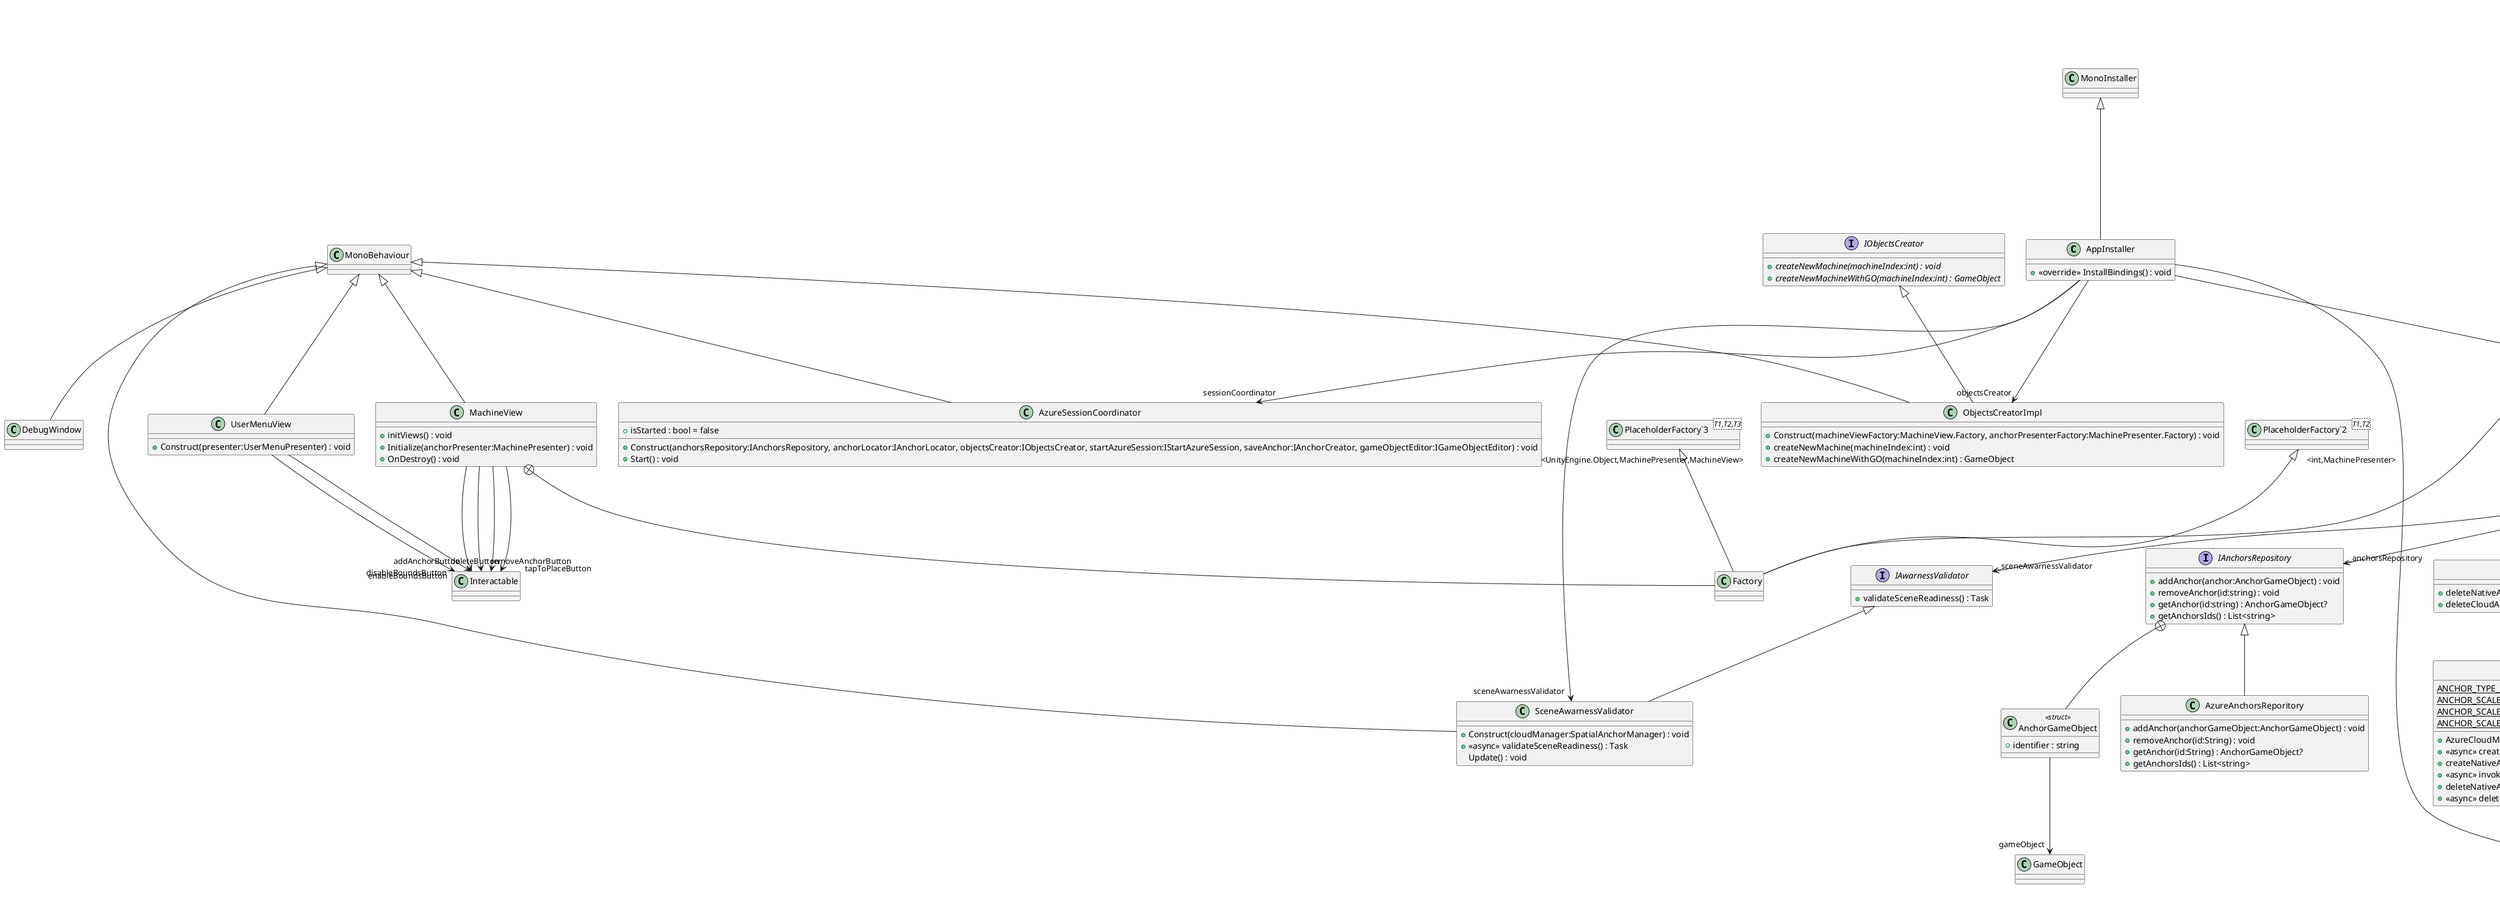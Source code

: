 @startuml
class AppInstaller {
    + <<override>> InstallBindings() : void
}
MonoInstaller <|-- AppInstaller
AppInstaller --> "sessionCoordinator" AzureSessionCoordinator
AppInstaller --> "addAnchorUseCase" AddAnchorUseCase
AppInstaller --> "cloudManager" SpatialAnchorManager
AppInstaller --> "objectsCreator" ObjectsCreatorImpl
AppInstaller --> "sceneAwarnessValidator" SceneAwarnessValidator
class MachineView {
    + initViews() : void
    + Initialize(anchorPresenter:MachinePresenter) : void
    + OnDestroy() : void
}
class MachineViewFactory {
    + MachineViewFactory(container:DiContainer)
    + Create(prefab:Object) : MachinePresenter
    + Create(prefab:Object, presenter:MachinePresenter) : MachineView
}
class Factory {
}
class "IFactory`3"<T1,T2,T3> {
}
class "PlaceholderFactory`3"<T1,T2,T3> {
}
MonoBehaviour <|-- MachineView
MachineView --> "addAnchorButton" Interactable
MachineView --> "removeAnchorButton" Interactable
MachineView --> "tapToPlaceButton" Interactable
MachineView --> "deleteButton" Interactable
"IFactory`3" "<UnityEngine.Object,MachinePresenter,MachineView>" <|-- MachineViewFactory
MachineViewFactory --> "_container" DiContainer
MachineView +-- Factory
"PlaceholderFactory`3" "<UnityEngine.Object,MachinePresenter,MachineView>" <|-- Factory
class UserMenuView {
    + Construct(presenter:UserMenuPresenter) : void
}
MonoBehaviour <|-- UserMenuView
UserMenuView --> "enableBoundsButton" Interactable
UserMenuView --> "disableBoundsButton" Interactable
class DebugWindow {
}
MonoBehaviour <|-- DebugWindow
interface IRemoveAnchorUseCase {
    + removeAzureAnchor(theObject:GameObject) : Task
}
class RemoveAnchorUseCase {
    + RemoveAnchorUseCase(anchorsRepository:IAnchorsRepository, anchorRemover:IAnchorRemover, gameObjectEditor:IGameObjectEditor)
    + <<async>> removeAzureAnchor(theObject:GameObject) : Task
}
IRemoveAnchorUseCase <|-- RemoveAnchorUseCase
interface IAddAnchorUseCase {
    + createAzureAnchor(theObject:GameObject, index:int) : Task<bool>
}
class AddAnchorUseCase {
    + AddAnchorUseCase(anchorsRepository:IAnchorsRepository, saveAnchor:IAnchorCreator, sceneAwarnessValidator:IAwarnessValidator, gameObjectEditor:IGameObjectEditor)
    + <<async>> createAzureAnchor(theObject:GameObject, index:int) : Task<bool>
}
IAddAnchorUseCase <|-- AddAnchorUseCase
AddAnchorUseCase --> "_anchorsRepository" IAnchorsRepository
AddAnchorUseCase --> "_saveAnchor" IAnchorCreator
AddAnchorUseCase --> "_sceneAwarnessValidator" IAwarnessValidator
AddAnchorUseCase --> "_gameObjectEditor" IGameObjectEditor
class MachinePresenter {
    +  <<event>> disableTapToPlace : Action 
    +  <<event>> deleteCurrentMachine : Action 
    <<readonly>> _machineIndex : int
    + MachinePresenter(index:int, addAnchorUseCase:IAddAnchorUseCase, removeAnchorUseCase:IRemoveAnchorUseCase, boundsControlProvider:IBoundsControlVisibilityProvider, machineInfoRepository:IMachineInfoRepository)
    + setAnchorCreatedState() : void
    + setAnchorNotCreatedState() : void
    + <<async>> setAnchor(gameObject:GameObject) : Task
    + <<async>> removeAnchor(gameObject:GameObject) : Task
    + delete() : void
    + setTapToPlaceNotStarted() : void
    + onDestroy() : void
}
class State {
    + isAddAnchorVisible : bool = true
    + isTapToPlaceVisible : bool = true
    + isDeleteMachineVisible : bool = true
    + isRemoveAnchorVisible : bool = false
    + areBoundControlsVisible : bool = false
    + machineInfo : MachineInfo? = null
    + State()
    + State(state:State)
}
class "IReadOnlyReactiveProperty`1"<T> {
}
class Factory {
}
class MachineInfo <<struct>> {
    + hallId : int
    + name : string
    + efficiency : int
    + status : string
    + symbol : string
}
class "PlaceholderFactory`2"<T1,T2> {
}
MachinePresenter --> "state<State>" "IReadOnlyReactiveProperty`1"
MachinePresenter --> "_addAnchorUseCase" IAddAnchorUseCase
MachinePresenter --> "_removeAnchorUseCase" IRemoveAnchorUseCase
MachinePresenter --> "_boundsControlProvider" IBoundsControlVisibilityProvider
MachinePresenter --> "_machineInfoRepository" IMachineInfoRepository
MachinePresenter +-- State
MachinePresenter +-- Factory
"PlaceholderFactory`2" "<int,MachinePresenter>" <|-- Factory
State +-- MachineInfo
MachineInfo --> "technicalExaminationDate" DateTime
class UserMenuPresenter {
    + UserMenuPresenter(objectCreator:IObjectsCreator, boundsControlEditor:IBoundsControlVisibilityEditor)
    + enableBoundsControl() : void
    + disableBoundControls() : void
    + createNewMachine(index:int) : void
}
class AzureAnchorsReporitory {
    + addAnchor(anchorGameObject:AnchorGameObject) : void
    + removeAnchor(id:String) : void
    + getAnchor(id:String) : AnchorGameObject?
    + getAnchorsIds() : List<string>
}
IAnchorsRepository <|-- AzureAnchorsReporitory
interface IAnchorsRepository {
    + addAnchor(anchor:AnchorGameObject) : void
    + removeAnchor(id:string) : void
    + getAnchor(id:string) : AnchorGameObject?
    + getAnchorsIds() : List<string>
}
class AnchorGameObject <<struct>> {
    + identifier : string
}
IAnchorsRepository +-- AnchorGameObject
AnchorGameObject --> "gameObject" GameObject
class AzureSessionCoordinator {
    + isStarted : bool = false
    + Construct(anchorsRepository:IAnchorsRepository, anchorLocator:IAnchorLocator, objectsCreator:IObjectsCreator, startAzureSession:IStartAzureSession, saveAnchor:IAnchorCreator, gameObjectEditor:IGameObjectEditor) : void
    + Start() : void
}
MonoBehaviour <|-- AzureSessionCoordinator
interface IGameObjectEditor {
    setName(gameObject:GameObject, name:string) : void
    getName(gameObject:GameObject) : string
    setPose(gameObject:GameObject, pose:Pose, scale:Vector3) : void
}
class GameObjectEditorImpl {
    + getName(gameObject:GameObject) : string
    + setName(gameObject:GameObject, name:string) : void
    + setPose(gameObject:GameObject, pose:Pose, scale:Vector3) : void
}
IGameObjectEditor <|-- GameObjectEditorImpl
interface IMachineInfoRepository {
    + getMachineInfo(index:int) : IReadOnlyReactiveProperty<MachineInfo?>
}
class MachineInfoRepository {
    + MachineInfoRepository()
    + getMachineInfo(index:int) : IReadOnlyReactiveProperty<IMachineInfoRepository.MachineInfo?>
}
class MachineInfo <<struct>> {
    + hallId : int
    + name : string
    + efficiency : int
    + status : string
    + symbol : string
}
IMachineInfoRepository <|-- MachineInfoRepository
IMachineInfoRepository +-- MachineInfo
MachineInfo --> "technicalExaminationDate" DateTime
interface IObjectsCreator {
    + {abstract} createNewMachine(machineIndex:int) : void
    + {abstract} createNewMachineWithGO(machineIndex:int) : GameObject
}
class ObjectsCreatorImpl {
    + Construct(machineViewFactory:MachineView.Factory, anchorPresenterFactory:MachinePresenter.Factory) : void
    + createNewMachine(machineIndex:int) : void
    + createNewMachineWithGO(machineIndex:int) : GameObject
}
MonoBehaviour <|-- ObjectsCreatorImpl
IObjectsCreator <|-- ObjectsCreatorImpl
interface IBoundsControlVisibilityEditor {
    + {abstract} enableBoundsControlVisibility() : void
    + {abstract} disableBoundsControlVisibility() : void
}
interface IBoundsControlVisibilityProvider {
}
class BoundsControlVisibilityRepository {
    + enableBoundsControlVisibility() : void
    + disableBoundsControlVisibility() : void
}
class "IReadOnlyReactiveProperty`1"<T> {
}
IBoundsControlVisibilityProvider --> "isBoundsVisibilityEnabled<bool>" "IReadOnlyReactiveProperty`1"
IBoundsControlVisibilityEditor <|-- BoundsControlVisibilityRepository
IBoundsControlVisibilityProvider <|-- BoundsControlVisibilityRepository
BoundsControlVisibilityRepository --> "isBoundsVisibilityEnabled<bool>" "IReadOnlyReactiveProperty`1"
interface IAwarnessValidator {
    + validateSceneReadiness() : Task
}
class SceneAwarnessValidator {
    + Construct(cloudManager:SpatialAnchorManager) : void
    + <<async>> validateSceneReadiness() : Task
    Update() : void
}
MonoBehaviour <|-- SceneAwarnessValidator
IAwarnessValidator <|-- SceneAwarnessValidator
interface IAnchorLocator {
    +  <<event>> CloudAnchorLocated : CloudAnchorLocated 
    + startLocatingAzureAnchors(idsToFind:string[]) : void
}
class AzureAnchorLocator {
    {static} ANCHOR_TYPE_PROP : string = "ANCHOR_TYPE"
    {static} ANCHOR_SCALE_X : string = "ANCHOR_SCALE_X"
    {static} ANCHOR_SCALE_Y : string = "ANCHOR_SCALE_Y"
    {static} ANCHOR_SCALE_Z : string = "ANCHOR_SCALE_Z"
    + AzureAnchorLocator(cloudManager:SpatialAnchorManager)
    +  <<event>> CloudAnchorLocated : CloudAnchorLocated 
    + startLocatingAzureAnchors(idsToFind:string[]) : void
}
class CloudAnchorLocatedArgs {
    + type : int <<get>>
    + identifier : string <<get>>
    + CloudAnchorLocatedArgs(pose:Pose, type:int, identifier:string, scale:Vector3)
}
IAnchorLocator <|-- AzureAnchorLocator
AzureAnchorLocator --> "_cloudManager" SpatialAnchorManager
IAnchorLocator +-- CloudAnchorLocatedArgs
EventArgs <|-- CloudAnchorLocatedArgs
CloudAnchorLocatedArgs --> "pose" Pose
CloudAnchorLocatedArgs --> "scale" Vector3
interface IStartAzureSession {
    invoke() : Task
}
interface IAnchorRemover {
    + deleteNativeAnchor(anchorGameObject:GameObject) : void
    + deleteCloudAnchor(indetifier:string) : Task
}
class AzureCloudManager {
    {static} ANCHOR_TYPE_PROP : string = "ANCHOR_TYPE"
    {static} ANCHOR_SCALE_X : string = "ANCHOR_SCALE_X"
    {static} ANCHOR_SCALE_Y : string = "ANCHOR_SCALE_Y"
    {static} ANCHOR_SCALE_Z : string = "ANCHOR_SCALE_Z"
    + AzureCloudManager(cloudManager:SpatialAnchorManager)
    + <<async>> createCloudAnchor(gameObject:GameObject, propIndex:int) : Task<IAnchorCreator.Result>
    + createNativeAnchor(gameObject:GameObject) : void
    + <<async>> invoke() : Task
    + deleteNativeAnchor(anchorGameObject:GameObject) : void
    + <<async>> deleteCloudAnchor(indetifier:string) : Task
}
IAnchorCreator <|-- AzureCloudManager
IAnchorRemover <|-- AzureCloudManager
IStartAzureSession <|-- AzureCloudManager
AzureCloudManager --> "_cloudManager" SpatialAnchorManager
interface IAnchorCreator {
    + createNativeAnchor(gameObject:GameObject) : void
    + createCloudAnchor(gameObject:GameObject, propIndex:int) : Task<Result>
}
class Result {
}
class Success {
    + anchorIdentifier : string <<get>>
    + Success(anchorIdentifier:string)
}
class Failure {
    + exception : Exception? <<get>>
    + Failure(exception:Exception?)
}
IAnchorCreator +-- Result
Result +-- Success
Result <|-- Success
Result +-- Failure
Result <|-- Failure
@enduml
